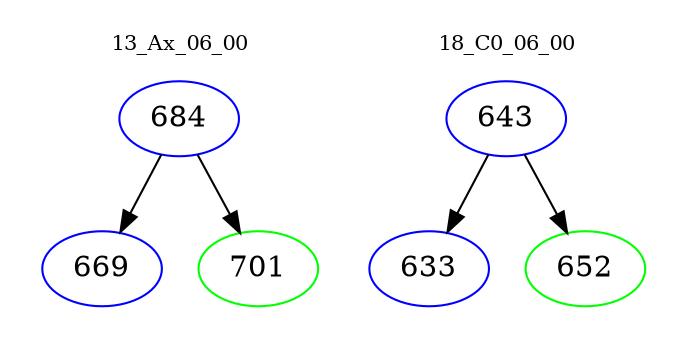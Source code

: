 digraph{
subgraph cluster_0 {
color = white
label = "13_Ax_06_00";
fontsize=10;
T0_684 [label="684", color="blue"]
T0_684 -> T0_669 [color="black"]
T0_669 [label="669", color="blue"]
T0_684 -> T0_701 [color="black"]
T0_701 [label="701", color="green"]
}
subgraph cluster_1 {
color = white
label = "18_C0_06_00";
fontsize=10;
T1_643 [label="643", color="blue"]
T1_643 -> T1_633 [color="black"]
T1_633 [label="633", color="blue"]
T1_643 -> T1_652 [color="black"]
T1_652 [label="652", color="green"]
}
}
